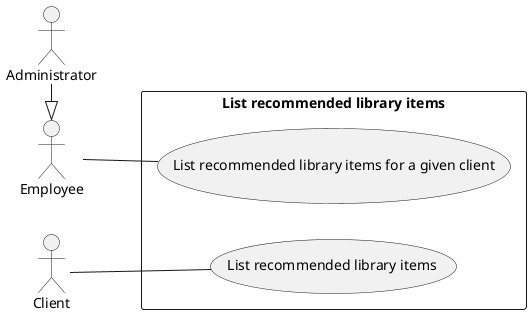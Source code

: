 @startuml Display recommended library items

left to right direction

actor Client as cl
actor Employee as em
actor Administrator as ad

rectangle "List recommended library items" {
  usecase "List recommended library items" as Li
  usecase "List recommended library items for a given client" as Lc
 
}

cl -- Li
em -- Lc
ad -|> em

@enduml
